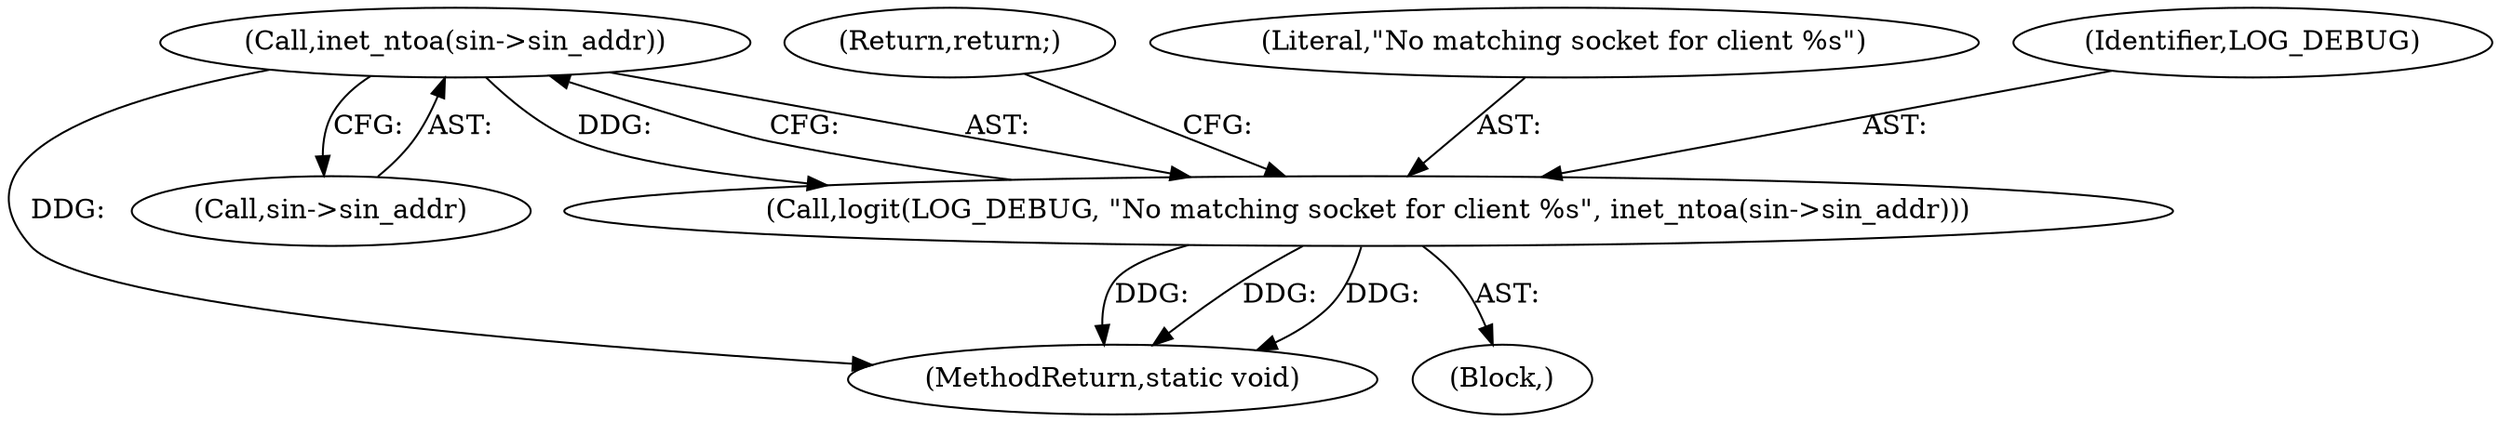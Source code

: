 digraph "0_ssdp-responder_ce04b1f29a137198182f60bbb628d5ceb8171765@pointer" {
"1000169" [label="(Call,inet_ntoa(sin->sin_addr))"];
"1000166" [label="(Call,logit(LOG_DEBUG, \"No matching socket for client %s\", inet_ntoa(sin->sin_addr)))"];
"1000173" [label="(Return,return;)"];
"1000170" [label="(Call,sin->sin_addr)"];
"1000168" [label="(Literal,\"No matching socket for client %s\")"];
"1000166" [label="(Call,logit(LOG_DEBUG, \"No matching socket for client %s\", inet_ntoa(sin->sin_addr)))"];
"1000167" [label="(Identifier,LOG_DEBUG)"];
"1000165" [label="(Block,)"];
"1000273" [label="(MethodReturn,static void)"];
"1000169" [label="(Call,inet_ntoa(sin->sin_addr))"];
"1000169" -> "1000166"  [label="AST: "];
"1000169" -> "1000170"  [label="CFG: "];
"1000170" -> "1000169"  [label="AST: "];
"1000166" -> "1000169"  [label="CFG: "];
"1000169" -> "1000273"  [label="DDG: "];
"1000169" -> "1000166"  [label="DDG: "];
"1000166" -> "1000165"  [label="AST: "];
"1000167" -> "1000166"  [label="AST: "];
"1000168" -> "1000166"  [label="AST: "];
"1000173" -> "1000166"  [label="CFG: "];
"1000166" -> "1000273"  [label="DDG: "];
"1000166" -> "1000273"  [label="DDG: "];
"1000166" -> "1000273"  [label="DDG: "];
}
